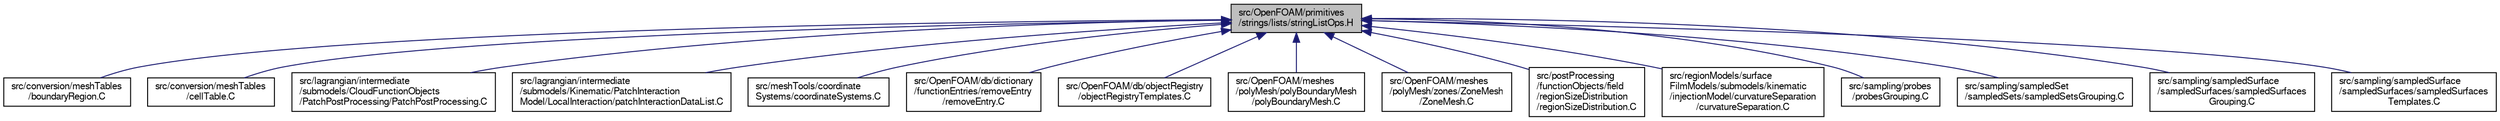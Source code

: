 digraph "src/OpenFOAM/primitives/strings/lists/stringListOps.H"
{
  bgcolor="transparent";
  edge [fontname="FreeSans",fontsize="10",labelfontname="FreeSans",labelfontsize="10"];
  node [fontname="FreeSans",fontsize="10",shape=record];
  Node57 [label="src/OpenFOAM/primitives\l/strings/lists/stringListOps.H",height=0.2,width=0.4,color="black", fillcolor="grey75", style="filled", fontcolor="black"];
  Node57 -> Node58 [dir="back",color="midnightblue",fontsize="10",style="solid",fontname="FreeSans"];
  Node58 [label="src/conversion/meshTables\l/boundaryRegion.C",height=0.2,width=0.4,color="black",URL="$a00206.html"];
  Node57 -> Node59 [dir="back",color="midnightblue",fontsize="10",style="solid",fontname="FreeSans"];
  Node59 [label="src/conversion/meshTables\l/cellTable.C",height=0.2,width=0.4,color="black",URL="$a00212.html"];
  Node57 -> Node60 [dir="back",color="midnightblue",fontsize="10",style="solid",fontname="FreeSans"];
  Node60 [label="src/lagrangian/intermediate\l/submodels/CloudFunctionObjects\l/PatchPostProcessing/PatchPostProcessing.C",height=0.2,width=0.4,color="black",URL="$a05594.html"];
  Node57 -> Node61 [dir="back",color="midnightblue",fontsize="10",style="solid",fontname="FreeSans"];
  Node61 [label="src/lagrangian/intermediate\l/submodels/Kinematic/PatchInteraction\lModel/LocalInteraction/patchInteractionDataList.C",height=0.2,width=0.4,color="black",URL="$a05936.html"];
  Node57 -> Node62 [dir="back",color="midnightblue",fontsize="10",style="solid",fontname="FreeSans"];
  Node62 [label="src/meshTools/coordinate\lSystems/coordinateSystems.C",height=0.2,width=0.4,color="black",URL="$a07526.html"];
  Node57 -> Node63 [dir="back",color="midnightblue",fontsize="10",style="solid",fontname="FreeSans"];
  Node63 [label="src/OpenFOAM/db/dictionary\l/functionEntries/removeEntry\l/removeEntry.C",height=0.2,width=0.4,color="black",URL="$a08873.html"];
  Node57 -> Node64 [dir="back",color="midnightblue",fontsize="10",style="solid",fontname="FreeSans"];
  Node64 [label="src/OpenFOAM/db/objectRegistry\l/objectRegistryTemplates.C",height=0.2,width=0.4,color="black",URL="$a09245.html"];
  Node57 -> Node65 [dir="back",color="midnightblue",fontsize="10",style="solid",fontname="FreeSans"];
  Node65 [label="src/OpenFOAM/meshes\l/polyMesh/polyBoundaryMesh\l/polyBoundaryMesh.C",height=0.2,width=0.4,color="black",URL="$a11612.html"];
  Node57 -> Node66 [dir="back",color="midnightblue",fontsize="10",style="solid",fontname="FreeSans"];
  Node66 [label="src/OpenFOAM/meshes\l/polyMesh/zones/ZoneMesh\l/ZoneMesh.C",height=0.2,width=0.4,color="black",URL="$a11837.html"];
  Node57 -> Node67 [dir="back",color="midnightblue",fontsize="10",style="solid",fontname="FreeSans"];
  Node67 [label="src/postProcessing\l/functionObjects/field\l/regionSizeDistribution\l/regionSizeDistribution.C",height=0.2,width=0.4,color="black",URL="$a13403.html"];
  Node57 -> Node68 [dir="back",color="midnightblue",fontsize="10",style="solid",fontname="FreeSans"];
  Node68 [label="src/regionModels/surface\lFilmModels/submodels/kinematic\l/injectionModel/curvatureSeparation\l/curvatureSeparation.C",height=0.2,width=0.4,color="black",URL="$a14258.html"];
  Node57 -> Node69 [dir="back",color="midnightblue",fontsize="10",style="solid",fontname="FreeSans"];
  Node69 [label="src/sampling/probes\l/probesGrouping.C",height=0.2,width=0.4,color="black",URL="$a14594.html"];
  Node57 -> Node70 [dir="back",color="midnightblue",fontsize="10",style="solid",fontname="FreeSans"];
  Node70 [label="src/sampling/sampledSet\l/sampledSets/sampledSetsGrouping.C",height=0.2,width=0.4,color="black",URL="$a14669.html"];
  Node57 -> Node71 [dir="back",color="midnightblue",fontsize="10",style="solid",fontname="FreeSans"];
  Node71 [label="src/sampling/sampledSurface\l/sampledSurfaces/sampledSurfaces\lGrouping.C",height=0.2,width=0.4,color="black",URL="$a14792.html"];
  Node57 -> Node72 [dir="back",color="midnightblue",fontsize="10",style="solid",fontname="FreeSans"];
  Node72 [label="src/sampling/sampledSurface\l/sampledSurfaces/sampledSurfaces\lTemplates.C",height=0.2,width=0.4,color="black",URL="$a14795.html"];
}
